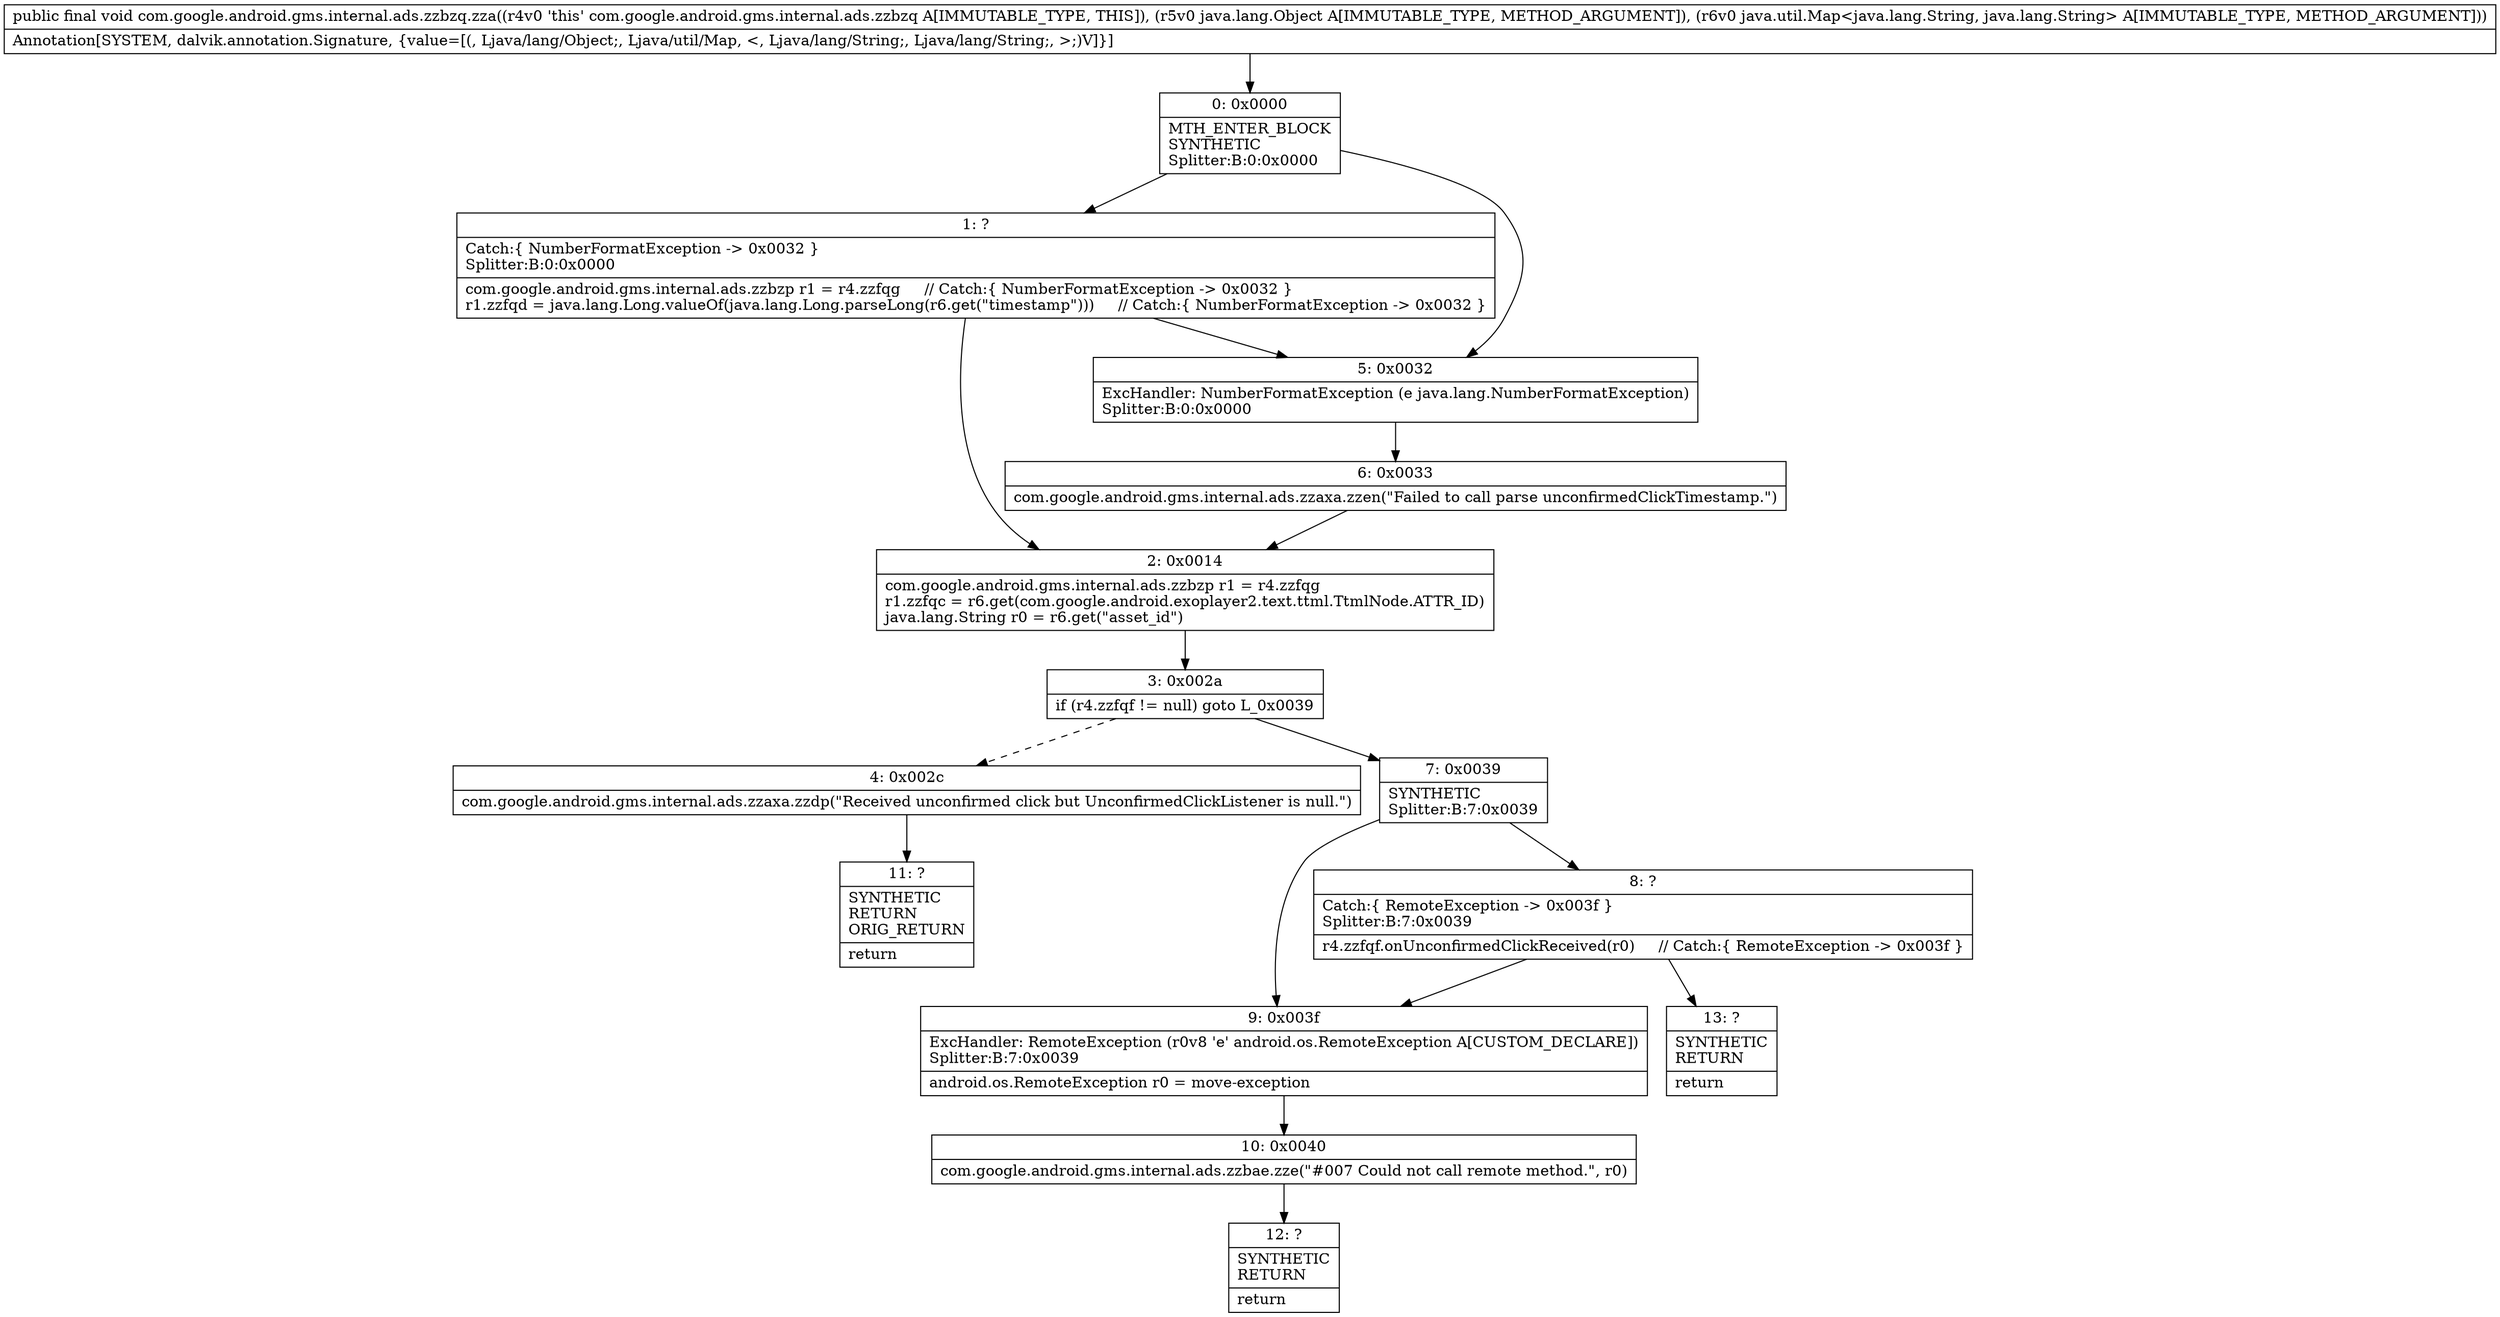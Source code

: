 digraph "CFG forcom.google.android.gms.internal.ads.zzbzq.zza(Ljava\/lang\/Object;Ljava\/util\/Map;)V" {
Node_0 [shape=record,label="{0\:\ 0x0000|MTH_ENTER_BLOCK\lSYNTHETIC\lSplitter:B:0:0x0000\l}"];
Node_1 [shape=record,label="{1\:\ ?|Catch:\{ NumberFormatException \-\> 0x0032 \}\lSplitter:B:0:0x0000\l|com.google.android.gms.internal.ads.zzbzp r1 = r4.zzfqg     \/\/ Catch:\{ NumberFormatException \-\> 0x0032 \}\lr1.zzfqd = java.lang.Long.valueOf(java.lang.Long.parseLong(r6.get(\"timestamp\")))     \/\/ Catch:\{ NumberFormatException \-\> 0x0032 \}\l}"];
Node_2 [shape=record,label="{2\:\ 0x0014|com.google.android.gms.internal.ads.zzbzp r1 = r4.zzfqg\lr1.zzfqc = r6.get(com.google.android.exoplayer2.text.ttml.TtmlNode.ATTR_ID)\ljava.lang.String r0 = r6.get(\"asset_id\")\l}"];
Node_3 [shape=record,label="{3\:\ 0x002a|if (r4.zzfqf != null) goto L_0x0039\l}"];
Node_4 [shape=record,label="{4\:\ 0x002c|com.google.android.gms.internal.ads.zzaxa.zzdp(\"Received unconfirmed click but UnconfirmedClickListener is null.\")\l}"];
Node_5 [shape=record,label="{5\:\ 0x0032|ExcHandler: NumberFormatException (e java.lang.NumberFormatException)\lSplitter:B:0:0x0000\l}"];
Node_6 [shape=record,label="{6\:\ 0x0033|com.google.android.gms.internal.ads.zzaxa.zzen(\"Failed to call parse unconfirmedClickTimestamp.\")\l}"];
Node_7 [shape=record,label="{7\:\ 0x0039|SYNTHETIC\lSplitter:B:7:0x0039\l}"];
Node_8 [shape=record,label="{8\:\ ?|Catch:\{ RemoteException \-\> 0x003f \}\lSplitter:B:7:0x0039\l|r4.zzfqf.onUnconfirmedClickReceived(r0)     \/\/ Catch:\{ RemoteException \-\> 0x003f \}\l}"];
Node_9 [shape=record,label="{9\:\ 0x003f|ExcHandler: RemoteException (r0v8 'e' android.os.RemoteException A[CUSTOM_DECLARE])\lSplitter:B:7:0x0039\l|android.os.RemoteException r0 = move\-exception\l}"];
Node_10 [shape=record,label="{10\:\ 0x0040|com.google.android.gms.internal.ads.zzbae.zze(\"#007 Could not call remote method.\", r0)\l}"];
Node_11 [shape=record,label="{11\:\ ?|SYNTHETIC\lRETURN\lORIG_RETURN\l|return\l}"];
Node_12 [shape=record,label="{12\:\ ?|SYNTHETIC\lRETURN\l|return\l}"];
Node_13 [shape=record,label="{13\:\ ?|SYNTHETIC\lRETURN\l|return\l}"];
MethodNode[shape=record,label="{public final void com.google.android.gms.internal.ads.zzbzq.zza((r4v0 'this' com.google.android.gms.internal.ads.zzbzq A[IMMUTABLE_TYPE, THIS]), (r5v0 java.lang.Object A[IMMUTABLE_TYPE, METHOD_ARGUMENT]), (r6v0 java.util.Map\<java.lang.String, java.lang.String\> A[IMMUTABLE_TYPE, METHOD_ARGUMENT]))  | Annotation[SYSTEM, dalvik.annotation.Signature, \{value=[(, Ljava\/lang\/Object;, Ljava\/util\/Map, \<, Ljava\/lang\/String;, Ljava\/lang\/String;, \>;)V]\}]\l}"];
MethodNode -> Node_0;
Node_0 -> Node_1;
Node_0 -> Node_5;
Node_1 -> Node_2;
Node_1 -> Node_5;
Node_2 -> Node_3;
Node_3 -> Node_4[style=dashed];
Node_3 -> Node_7;
Node_4 -> Node_11;
Node_5 -> Node_6;
Node_6 -> Node_2;
Node_7 -> Node_8;
Node_7 -> Node_9;
Node_8 -> Node_9;
Node_8 -> Node_13;
Node_9 -> Node_10;
Node_10 -> Node_12;
}

